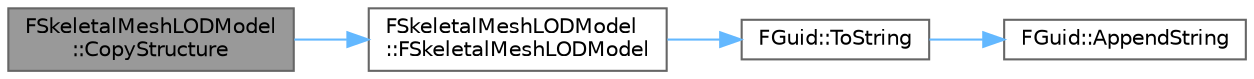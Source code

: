 digraph "FSkeletalMeshLODModel::CopyStructure"
{
 // INTERACTIVE_SVG=YES
 // LATEX_PDF_SIZE
  bgcolor="transparent";
  edge [fontname=Helvetica,fontsize=10,labelfontname=Helvetica,labelfontsize=10];
  node [fontname=Helvetica,fontsize=10,shape=box,height=0.2,width=0.4];
  rankdir="LR";
  Node1 [id="Node000001",label="FSkeletalMeshLODModel\l::CopyStructure",height=0.2,width=0.4,color="gray40", fillcolor="grey60", style="filled", fontcolor="black",tooltip="Copy one structure to the other, make sure all bulk data is unlock and the data can be read before co..."];
  Node1 -> Node2 [id="edge1_Node000001_Node000002",color="steelblue1",style="solid",tooltip=" "];
  Node2 [id="Node000002",label="FSkeletalMeshLODModel\l::FSkeletalMeshLODModel",height=0.2,width=0.4,color="grey40", fillcolor="white", style="filled",URL="$d1/d2d/classFSkeletalMeshLODModel.html#ad21688c3ff1409b937b4a56cad61f880",tooltip="Constructor (default)"];
  Node2 -> Node3 [id="edge2_Node000002_Node000003",color="steelblue1",style="solid",tooltip=" "];
  Node3 [id="Node000003",label="FGuid::ToString",height=0.2,width=0.4,color="grey40", fillcolor="white", style="filled",URL="$d8/d29/structFGuid.html#a62be683180018dce5fbb52ca04daf184",tooltip="Converts this GUID to its string representation."];
  Node3 -> Node4 [id="edge3_Node000003_Node000004",color="steelblue1",style="solid",tooltip=" "];
  Node4 [id="Node000004",label="FGuid::AppendString",height=0.2,width=0.4,color="grey40", fillcolor="white", style="filled",URL="$d8/d29/structFGuid.html#ab38751480606a0f876ce1592ce4445cf",tooltip="Converts this GUID to its string representation using the specified format."];
}

